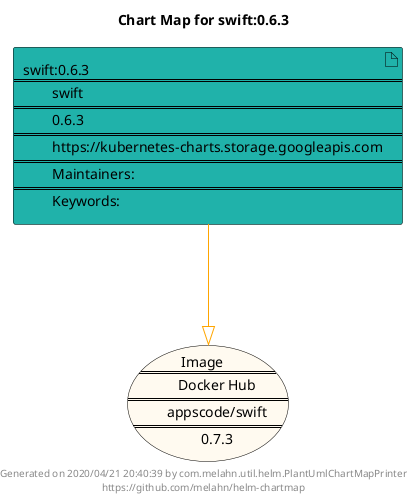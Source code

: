 @startuml
skinparam linetype ortho
skinparam backgroundColor white
skinparam usecaseBorderColor black
skinparam usecaseArrowColor LightSlateGray
skinparam artifactBorderColor black
skinparam artifactArrowColor LightSlateGray

title Chart Map for swift:0.6.3

'There is one referenced Helm Chart
artifact "swift:0.6.3\n====\n\tswift\n====\n\t0.6.3\n====\n\thttps://kubernetes-charts.storage.googleapis.com\n====\n\tMaintainers: \n====\n\tKeywords: " as swift_0_6_3 #LightSeaGreen

'There is one referenced Docker Image
usecase "Image\n====\n\tDocker Hub\n====\n\tappscode/swift\n====\n\t0.7.3" as appscode_swift_0_7_3 #FloralWhite

'Chart Dependencies
swift_0_6_3--[#orange]-|>appscode_swift_0_7_3

center footer Generated on 2020/04/21 20:40:39 by com.melahn.util.helm.PlantUmlChartMapPrinter\nhttps://github.com/melahn/helm-chartmap
@enduml
